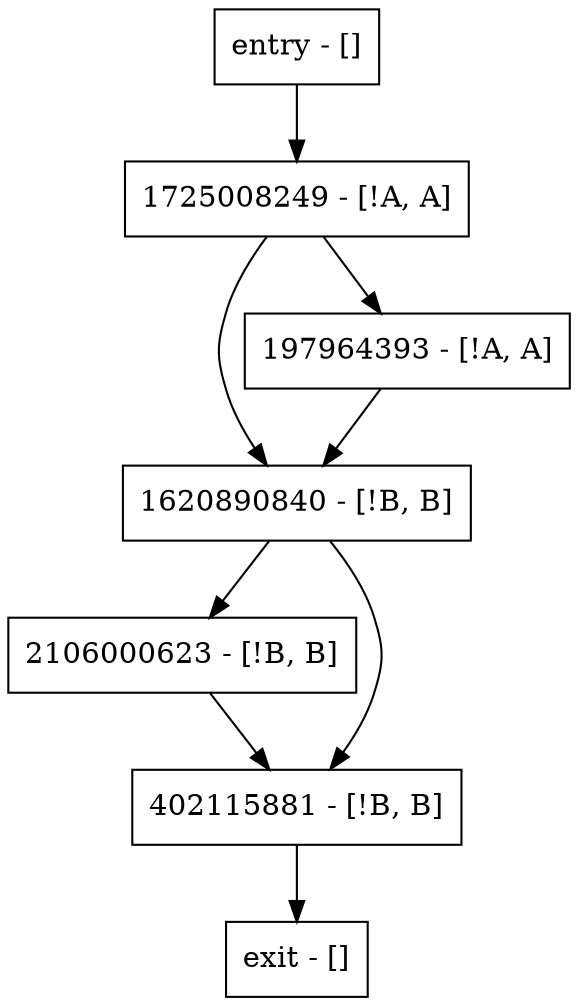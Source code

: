 digraph main {
node [shape=record];
entry [label="entry - []"];
exit [label="exit - []"];
2106000623 [label="2106000623 - [!B, B]"];
1620890840 [label="1620890840 - [!B, B]"];
1725008249 [label="1725008249 - [!A, A]"];
197964393 [label="197964393 - [!A, A]"];
402115881 [label="402115881 - [!B, B]"];
entry;
exit;
entry -> 1725008249;
2106000623 -> 402115881;
1620890840 -> 2106000623;
1620890840 -> 402115881;
1725008249 -> 1620890840;
1725008249 -> 197964393;
197964393 -> 1620890840;
402115881 -> exit;
}
